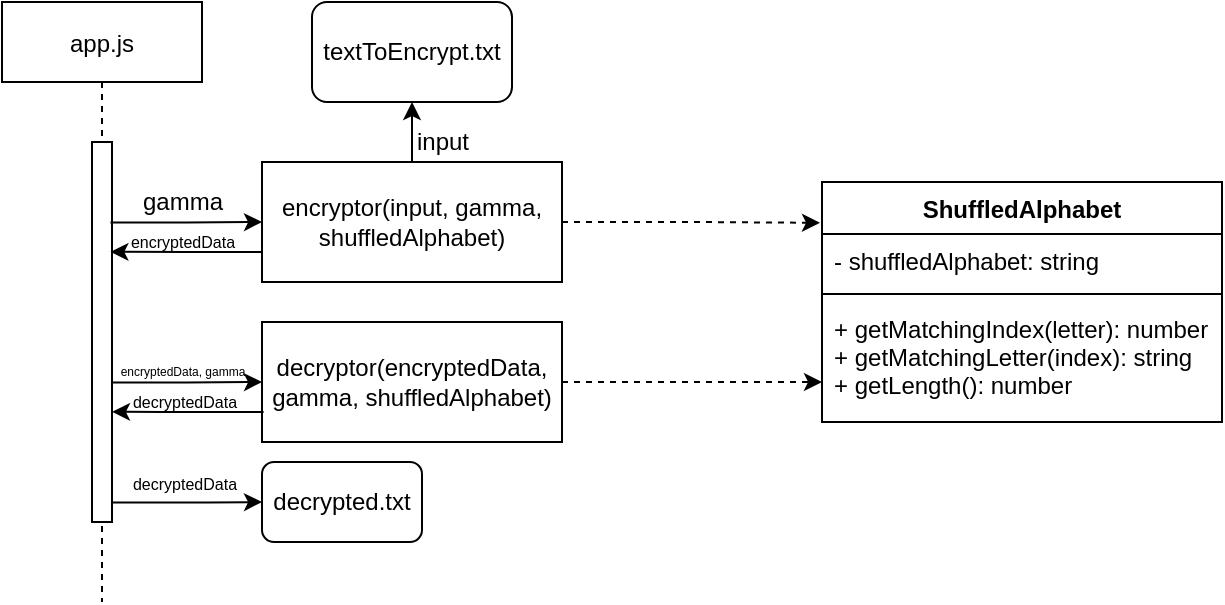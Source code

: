 <mxfile version="14.4.7" type="github">
  <diagram id="oyyX9WKoSM6-AGtbLz2Z" name="Page-1">
    <mxGraphModel dx="813" dy="435" grid="1" gridSize="10" guides="1" tooltips="1" connect="1" arrows="1" fold="1" page="1" pageScale="1" pageWidth="850" pageHeight="1100" math="0" shadow="0">
      <root>
        <mxCell id="0" />
        <mxCell id="1" parent="0" />
        <mxCell id="io15vUM3ggBSzz2-Td4N-4" style="edgeStyle=orthogonalEdgeStyle;rounded=0;orthogonalLoop=1;jettySize=auto;html=1;entryX=0.5;entryY=1;entryDx=0;entryDy=0;strokeColor=none;dashed=1;" edge="1" parent="1" source="io15vUM3ggBSzz2-Td4N-9">
          <mxGeometry relative="1" as="geometry">
            <mxPoint x="530" y="280" as="targetPoint" />
          </mxGeometry>
        </mxCell>
        <mxCell id="io15vUM3ggBSzz2-Td4N-6" style="edgeStyle=orthogonalEdgeStyle;rounded=0;orthogonalLoop=1;jettySize=auto;html=1;entryX=0.5;entryY=0;entryDx=0;entryDy=0;" edge="1" parent="1" source="io15vUM3ggBSzz2-Td4N-9">
          <mxGeometry relative="1" as="geometry">
            <mxPoint x="530" y="500" as="targetPoint" />
          </mxGeometry>
        </mxCell>
        <mxCell id="io15vUM3ggBSzz2-Td4N-20" value="app.js" style="shape=umlLifeline;perimeter=lifelinePerimeter;container=1;collapsible=0;recursiveResize=0;rounded=0;shadow=0;strokeWidth=1;" vertex="1" parent="1">
          <mxGeometry x="230" y="90" width="100" height="300" as="geometry" />
        </mxCell>
        <mxCell id="io15vUM3ggBSzz2-Td4N-21" value="" style="points=[];perimeter=orthogonalPerimeter;rounded=0;shadow=0;strokeWidth=1;" vertex="1" parent="io15vUM3ggBSzz2-Td4N-20">
          <mxGeometry x="45" y="70" width="10" height="190" as="geometry" />
        </mxCell>
        <mxCell id="io15vUM3ggBSzz2-Td4N-22" style="edgeStyle=orthogonalEdgeStyle;rounded=0;orthogonalLoop=1;jettySize=auto;html=1;exitX=0.923;exitY=0.212;exitDx=0;exitDy=0;exitPerimeter=0;entryX=0;entryY=0.5;entryDx=0;entryDy=0;" edge="1" parent="1" source="io15vUM3ggBSzz2-Td4N-21" target="io15vUM3ggBSzz2-Td4N-23">
          <mxGeometry relative="1" as="geometry">
            <mxPoint x="360" y="200" as="targetPoint" />
            <mxPoint x="290" y="200" as="sourcePoint" />
          </mxGeometry>
        </mxCell>
        <mxCell id="io15vUM3ggBSzz2-Td4N-25" style="edgeStyle=orthogonalEdgeStyle;rounded=0;orthogonalLoop=1;jettySize=auto;html=1;entryX=0.5;entryY=1;entryDx=0;entryDy=0;" edge="1" parent="1" source="io15vUM3ggBSzz2-Td4N-23" target="io15vUM3ggBSzz2-Td4N-24">
          <mxGeometry relative="1" as="geometry" />
        </mxCell>
        <mxCell id="io15vUM3ggBSzz2-Td4N-31" style="edgeStyle=orthogonalEdgeStyle;rounded=0;orthogonalLoop=1;jettySize=auto;html=1;exitX=0;exitY=0.75;exitDx=0;exitDy=0;entryX=0.92;entryY=0.289;entryDx=0;entryDy=0;entryPerimeter=0;" edge="1" parent="1" source="io15vUM3ggBSzz2-Td4N-23" target="io15vUM3ggBSzz2-Td4N-21">
          <mxGeometry relative="1" as="geometry" />
        </mxCell>
        <mxCell id="io15vUM3ggBSzz2-Td4N-42" style="edgeStyle=orthogonalEdgeStyle;rounded=0;orthogonalLoop=1;jettySize=auto;html=1;fontSize=6;entryX=-0.005;entryY=0.17;entryDx=0;entryDy=0;entryPerimeter=0;dashed=1;" edge="1" parent="1" source="io15vUM3ggBSzz2-Td4N-23" target="io15vUM3ggBSzz2-Td4N-44">
          <mxGeometry relative="1" as="geometry">
            <mxPoint x="740" y="200" as="targetPoint" />
            <Array as="points" />
          </mxGeometry>
        </mxCell>
        <mxCell id="io15vUM3ggBSzz2-Td4N-23" value="encryptor(input, gamma, shuffledAlphabet)" style="rounded=0;whiteSpace=wrap;html=1;" vertex="1" parent="1">
          <mxGeometry x="360" y="170" width="150" height="60" as="geometry" />
        </mxCell>
        <mxCell id="io15vUM3ggBSzz2-Td4N-24" value="textToEncrypt.txt" style="rounded=1;whiteSpace=wrap;html=1;" vertex="1" parent="1">
          <mxGeometry x="385" y="90" width="100" height="50" as="geometry" />
        </mxCell>
        <mxCell id="io15vUM3ggBSzz2-Td4N-26" value="input" style="text;html=1;align=center;verticalAlign=middle;resizable=0;points=[];autosize=1;" vertex="1" parent="1">
          <mxGeometry x="430" y="150" width="40" height="20" as="geometry" />
        </mxCell>
        <mxCell id="io15vUM3ggBSzz2-Td4N-30" value="gamma" style="text;html=1;align=center;verticalAlign=middle;resizable=0;points=[];autosize=1;" vertex="1" parent="1">
          <mxGeometry x="290" y="180" width="60" height="20" as="geometry" />
        </mxCell>
        <mxCell id="io15vUM3ggBSzz2-Td4N-32" value="encryptedData" style="text;html=1;align=center;verticalAlign=middle;resizable=0;points=[];autosize=1;fontSize=8;" vertex="1" parent="1">
          <mxGeometry x="285" y="200" width="70" height="20" as="geometry" />
        </mxCell>
        <mxCell id="io15vUM3ggBSzz2-Td4N-41" style="edgeStyle=orthogonalEdgeStyle;rounded=0;orthogonalLoop=1;jettySize=auto;html=1;fontSize=6;dashed=1;" edge="1" parent="1" source="io15vUM3ggBSzz2-Td4N-33">
          <mxGeometry relative="1" as="geometry">
            <mxPoint x="640" y="280" as="targetPoint" />
          </mxGeometry>
        </mxCell>
        <mxCell id="io15vUM3ggBSzz2-Td4N-33" value="decryptor(encryptedData, gamma, shuffledAlphabet)" style="rounded=0;whiteSpace=wrap;html=1;" vertex="1" parent="1">
          <mxGeometry x="360" y="250" width="150" height="60" as="geometry" />
        </mxCell>
        <mxCell id="io15vUM3ggBSzz2-Td4N-34" style="edgeStyle=orthogonalEdgeStyle;rounded=0;orthogonalLoop=1;jettySize=auto;html=1;entryX=0;entryY=0.5;entryDx=0;entryDy=0;fontSize=8;exitX=1.051;exitY=0.633;exitDx=0;exitDy=0;exitPerimeter=0;" edge="1" parent="1" source="io15vUM3ggBSzz2-Td4N-21" target="io15vUM3ggBSzz2-Td4N-33">
          <mxGeometry relative="1" as="geometry">
            <mxPoint x="288" y="280" as="sourcePoint" />
          </mxGeometry>
        </mxCell>
        <mxCell id="io15vUM3ggBSzz2-Td4N-35" value="encryptedData, gamma" style="text;html=1;align=center;verticalAlign=middle;resizable=0;points=[];autosize=1;fontSize=6;" vertex="1" parent="1">
          <mxGeometry x="280" y="270" width="80" height="10" as="geometry" />
        </mxCell>
        <mxCell id="io15vUM3ggBSzz2-Td4N-36" style="edgeStyle=orthogonalEdgeStyle;rounded=0;orthogonalLoop=1;jettySize=auto;html=1;exitX=0;exitY=0.75;exitDx=0;exitDy=0;entryX=0.92;entryY=0.289;entryDx=0;entryDy=0;entryPerimeter=0;" edge="1" parent="1">
          <mxGeometry relative="1" as="geometry">
            <mxPoint x="360.8" y="295" as="sourcePoint" />
            <mxPoint x="285.0" y="294.91" as="targetPoint" />
            <Array as="points">
              <mxPoint x="310" y="295" />
              <mxPoint x="310" y="295" />
            </Array>
          </mxGeometry>
        </mxCell>
        <mxCell id="io15vUM3ggBSzz2-Td4N-37" value="decryptedData" style="text;html=1;align=center;verticalAlign=middle;resizable=0;points=[];autosize=1;fontSize=8;" vertex="1" parent="1">
          <mxGeometry x="285.8" y="280" width="70" height="20" as="geometry" />
        </mxCell>
        <mxCell id="io15vUM3ggBSzz2-Td4N-38" style="edgeStyle=orthogonalEdgeStyle;rounded=0;orthogonalLoop=1;jettySize=auto;html=1;exitX=0.923;exitY=0.212;exitDx=0;exitDy=0;exitPerimeter=0;entryX=0;entryY=0.5;entryDx=0;entryDy=0;" edge="1" parent="1" target="io15vUM3ggBSzz2-Td4N-40">
          <mxGeometry relative="1" as="geometry">
            <mxPoint x="360" y="340" as="targetPoint" />
            <mxPoint x="285" y="340.28" as="sourcePoint" />
            <Array as="points">
              <mxPoint x="333" y="340" />
            </Array>
          </mxGeometry>
        </mxCell>
        <mxCell id="io15vUM3ggBSzz2-Td4N-39" value="&lt;span style=&quot;font-size: 8px&quot;&gt;decryptedData&lt;/span&gt;" style="text;html=1;align=center;verticalAlign=middle;resizable=0;points=[];autosize=1;" vertex="1" parent="1">
          <mxGeometry x="285.77" y="320" width="70" height="20" as="geometry" />
        </mxCell>
        <mxCell id="io15vUM3ggBSzz2-Td4N-40" value="decrypted.txt" style="rounded=1;whiteSpace=wrap;html=1;" vertex="1" parent="1">
          <mxGeometry x="360" y="320" width="80" height="40" as="geometry" />
        </mxCell>
        <mxCell id="io15vUM3ggBSzz2-Td4N-44" value="ShuffledAlphabet" style="swimlane;fontStyle=1;align=center;verticalAlign=top;childLayout=stackLayout;horizontal=1;startSize=26;horizontalStack=0;resizeParent=1;resizeParentMax=0;resizeLast=0;collapsible=1;marginBottom=0;fontSize=12;" vertex="1" parent="1">
          <mxGeometry x="640" y="180" width="200" height="120" as="geometry" />
        </mxCell>
        <mxCell id="io15vUM3ggBSzz2-Td4N-45" value="- shuffledAlphabet: string" style="text;strokeColor=none;fillColor=none;align=left;verticalAlign=top;spacingLeft=4;spacingRight=4;overflow=hidden;rotatable=0;points=[[0,0.5],[1,0.5]];portConstraint=eastwest;" vertex="1" parent="io15vUM3ggBSzz2-Td4N-44">
          <mxGeometry y="26" width="200" height="26" as="geometry" />
        </mxCell>
        <mxCell id="io15vUM3ggBSzz2-Td4N-46" value="" style="line;strokeWidth=1;fillColor=none;align=left;verticalAlign=middle;spacingTop=-1;spacingLeft=3;spacingRight=3;rotatable=0;labelPosition=right;points=[];portConstraint=eastwest;" vertex="1" parent="io15vUM3ggBSzz2-Td4N-44">
          <mxGeometry y="52" width="200" height="8" as="geometry" />
        </mxCell>
        <mxCell id="io15vUM3ggBSzz2-Td4N-47" value="+ getMatchingIndex(letter): number&#xa;+ getMatchingLetter(index): string&#xa;+ getLength(): number" style="text;strokeColor=none;fillColor=none;align=left;verticalAlign=top;spacingLeft=4;spacingRight=4;overflow=hidden;rotatable=0;points=[[0,0.5],[1,0.5]];portConstraint=eastwest;" vertex="1" parent="io15vUM3ggBSzz2-Td4N-44">
          <mxGeometry y="60" width="200" height="60" as="geometry" />
        </mxCell>
      </root>
    </mxGraphModel>
  </diagram>
</mxfile>
